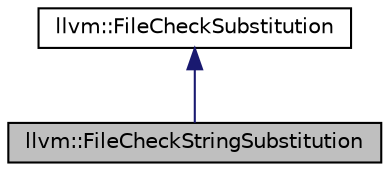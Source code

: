 digraph "llvm::FileCheckStringSubstitution"
{
 // LATEX_PDF_SIZE
  bgcolor="transparent";
  edge [fontname="Helvetica",fontsize="10",labelfontname="Helvetica",labelfontsize="10"];
  node [fontname="Helvetica",fontsize="10",shape="box"];
  Node1 [label="llvm::FileCheckStringSubstitution",height=0.2,width=0.4,color="black", fillcolor="grey75", style="filled", fontcolor="black",tooltip=" "];
  Node2 -> Node1 [dir="back",color="midnightblue",fontsize="10",style="solid",fontname="Helvetica"];
  Node2 [label="llvm::FileCheckSubstitution",height=0.2,width=0.4,color="black",URL="$classllvm_1_1FileCheckSubstitution.html",tooltip="Class representing a substitution to perform in the RegExStr string."];
}
